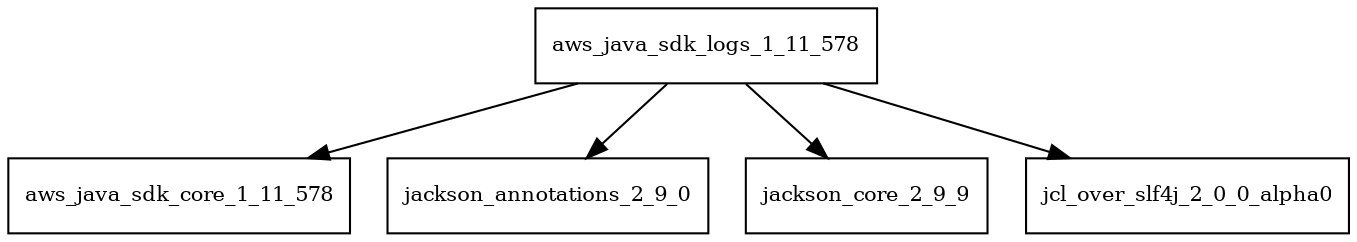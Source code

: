 digraph aws_java_sdk_logs_1_11_578_dependencies {
  node [shape = box, fontsize=10.0];
  aws_java_sdk_logs_1_11_578 -> aws_java_sdk_core_1_11_578;
  aws_java_sdk_logs_1_11_578 -> jackson_annotations_2_9_0;
  aws_java_sdk_logs_1_11_578 -> jackson_core_2_9_9;
  aws_java_sdk_logs_1_11_578 -> jcl_over_slf4j_2_0_0_alpha0;
}
